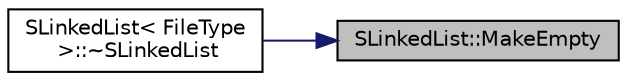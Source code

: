 digraph "SLinkedList::MakeEmpty"
{
 // LATEX_PDF_SIZE
  edge [fontname="Helvetica",fontsize="10",labelfontname="Helvetica",labelfontsize="10"];
  node [fontname="Helvetica",fontsize="10",shape=record];
  rankdir="RL";
  Node86 [label="SLinkedList::MakeEmpty",height=0.2,width=0.4,color="black", fillcolor="grey75", style="filled", fontcolor="black",tooltip="Initialize list to empty state."];
  Node86 -> Node87 [dir="back",color="midnightblue",fontsize="10",style="solid",fontname="Helvetica"];
  Node87 [label="SLinkedList\< FileType\l \>::~SLinkedList",height=0.2,width=0.4,color="black", fillcolor="white", style="filled",URL="$class_s_linked_list.html#a54e74e15d3eb3f891d53c15c6809e4ec",tooltip=" "];
}

